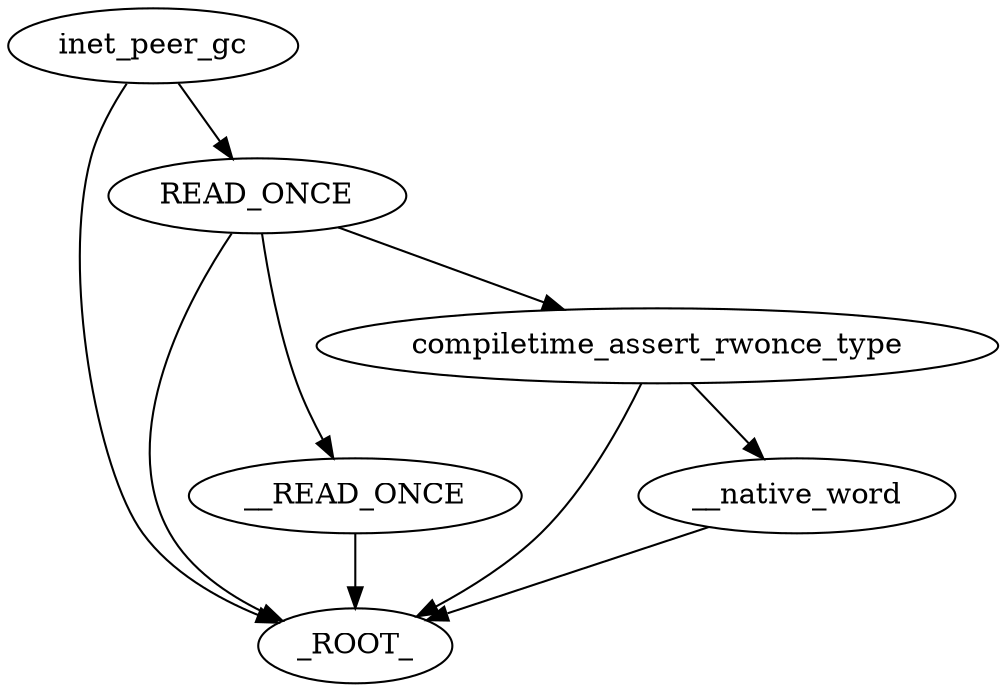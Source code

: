 digraph "/home/cendes/Documents/masters_thesis/ocloz/knob_graph_search/./partial_graph_inet_peer_minttl.dot" {
	 inet_peer_gc -> _ROOT_
	 __READ_ONCE -> _ROOT_
	 READ_ONCE -> __READ_ONCE
	 __native_word -> _ROOT_
	 compiletime_assert_rwonce_type -> __native_word
	 compiletime_assert_rwonce_type -> _ROOT_
	 READ_ONCE -> compiletime_assert_rwonce_type
	 READ_ONCE -> _ROOT_
	 inet_peer_gc -> READ_ONCE
}
